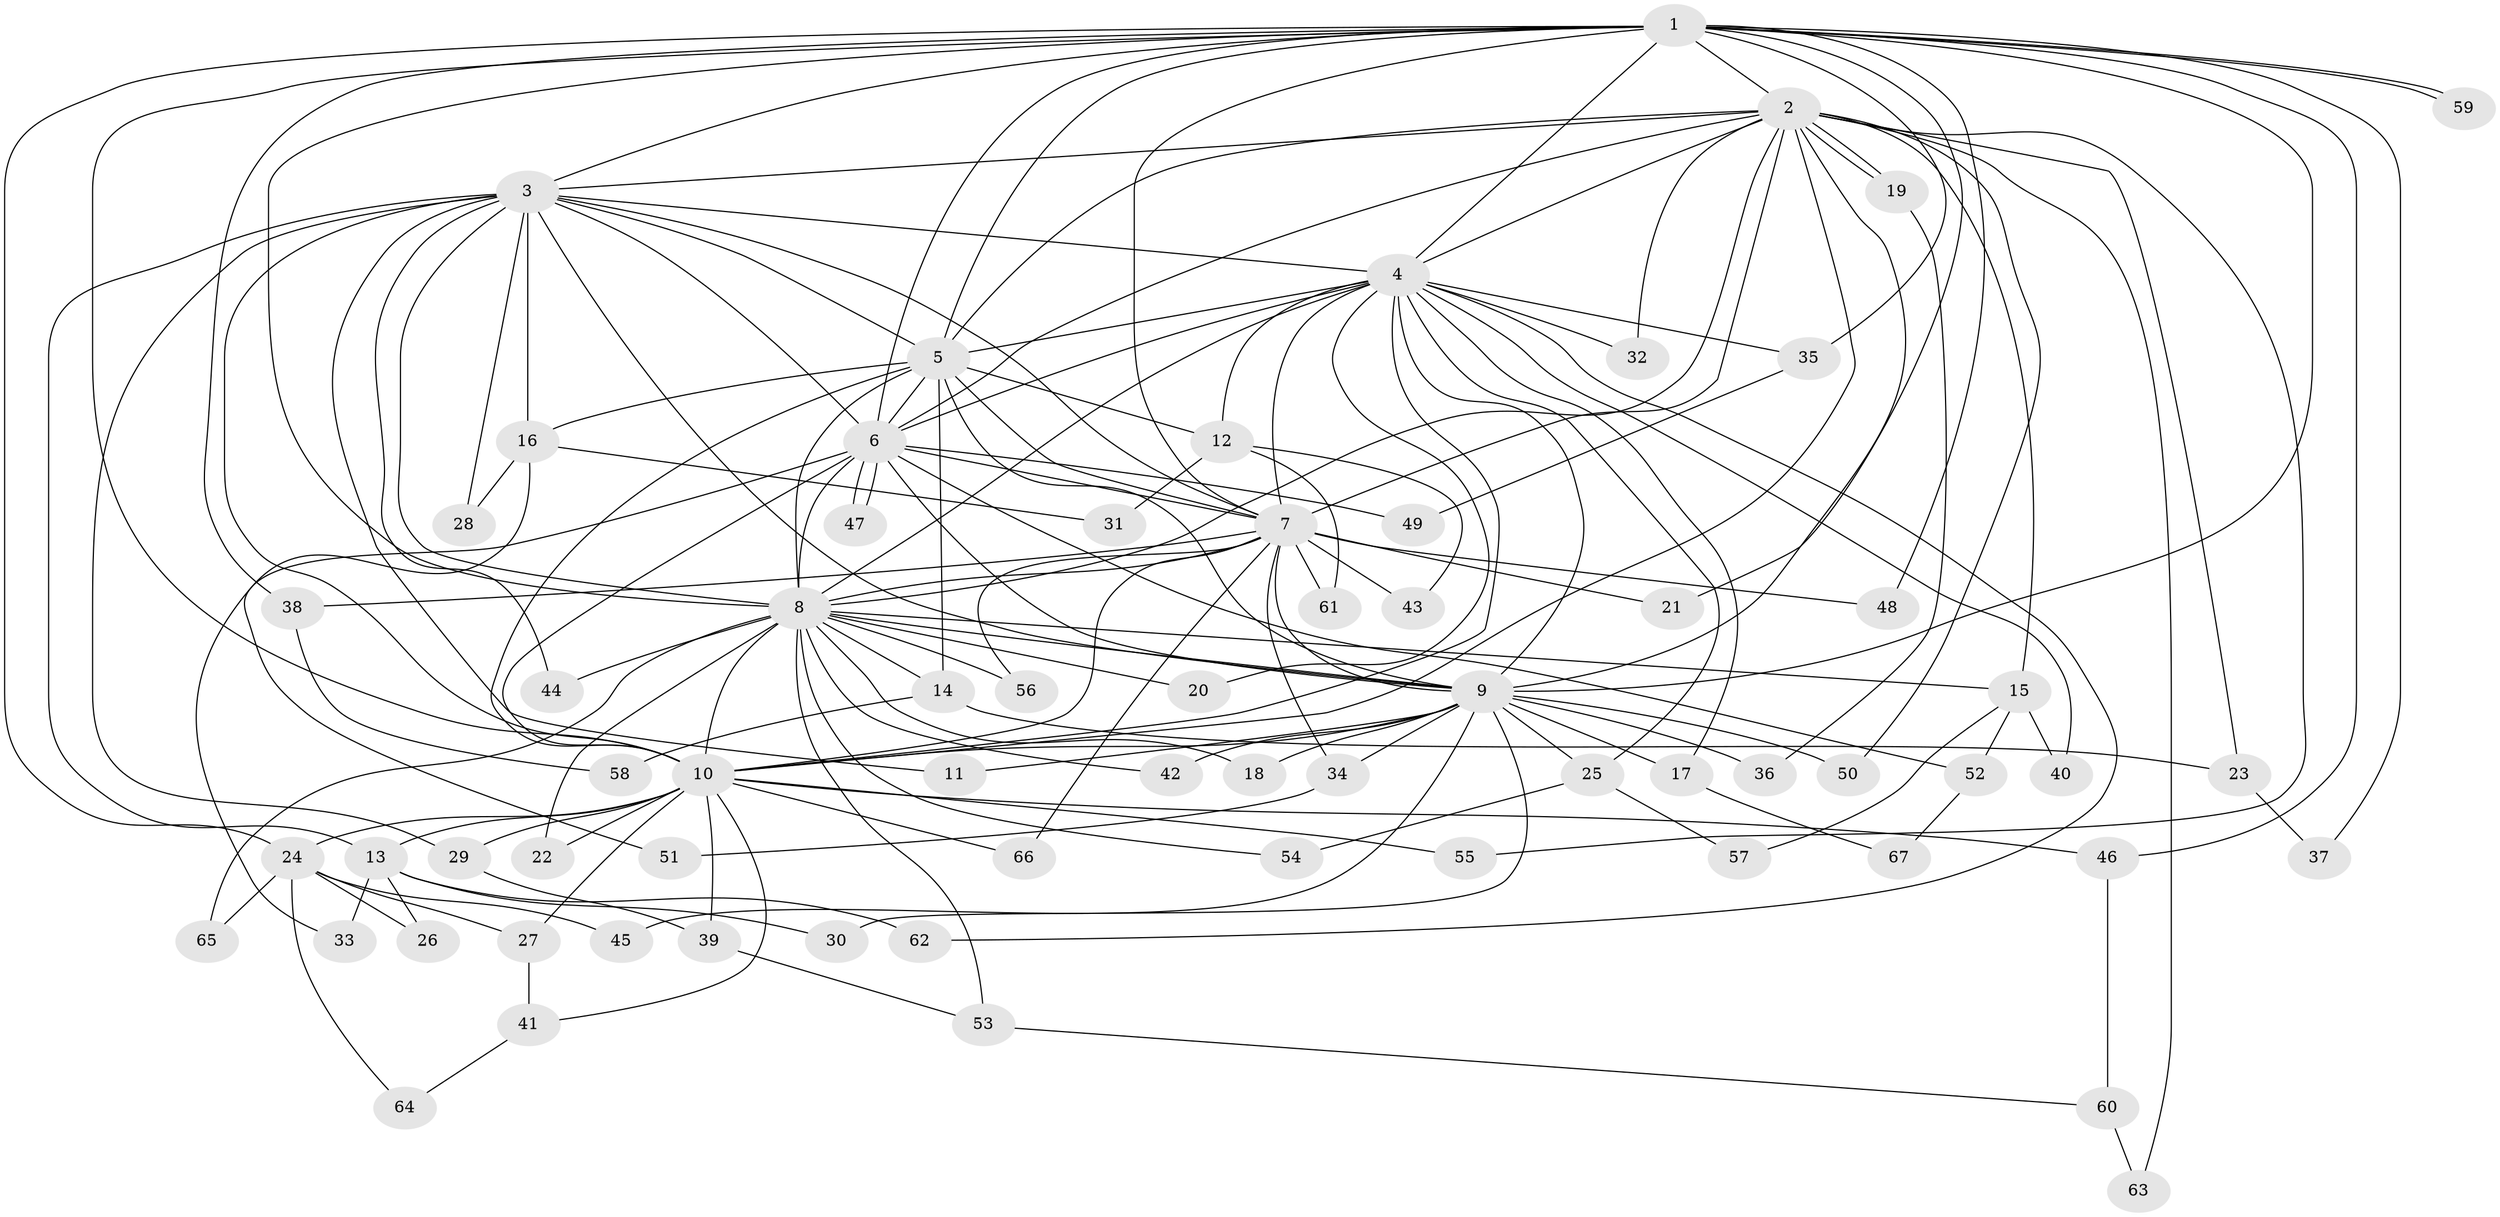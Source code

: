 // coarse degree distribution, {13: 0.04081632653061224, 23: 0.02040816326530612, 22: 0.02040816326530612, 24: 0.02040816326530612, 9: 0.04081632653061224, 2: 0.4489795918367347, 4: 0.10204081632653061, 6: 0.04081632653061224, 5: 0.02040816326530612, 3: 0.1836734693877551, 7: 0.02040816326530612, 1: 0.04081632653061224}
// Generated by graph-tools (version 1.1) at 2025/51/02/27/25 19:51:52]
// undirected, 67 vertices, 159 edges
graph export_dot {
graph [start="1"]
  node [color=gray90,style=filled];
  1;
  2;
  3;
  4;
  5;
  6;
  7;
  8;
  9;
  10;
  11;
  12;
  13;
  14;
  15;
  16;
  17;
  18;
  19;
  20;
  21;
  22;
  23;
  24;
  25;
  26;
  27;
  28;
  29;
  30;
  31;
  32;
  33;
  34;
  35;
  36;
  37;
  38;
  39;
  40;
  41;
  42;
  43;
  44;
  45;
  46;
  47;
  48;
  49;
  50;
  51;
  52;
  53;
  54;
  55;
  56;
  57;
  58;
  59;
  60;
  61;
  62;
  63;
  64;
  65;
  66;
  67;
  1 -- 2;
  1 -- 3;
  1 -- 4;
  1 -- 5;
  1 -- 6;
  1 -- 7;
  1 -- 8;
  1 -- 9;
  1 -- 10;
  1 -- 21;
  1 -- 24;
  1 -- 35;
  1 -- 37;
  1 -- 38;
  1 -- 46;
  1 -- 48;
  1 -- 59;
  1 -- 59;
  2 -- 3;
  2 -- 4;
  2 -- 5;
  2 -- 6;
  2 -- 7;
  2 -- 8;
  2 -- 9;
  2 -- 10;
  2 -- 15;
  2 -- 19;
  2 -- 19;
  2 -- 23;
  2 -- 32;
  2 -- 50;
  2 -- 55;
  2 -- 63;
  3 -- 4;
  3 -- 5;
  3 -- 6;
  3 -- 7;
  3 -- 8;
  3 -- 9;
  3 -- 10;
  3 -- 11;
  3 -- 13;
  3 -- 16;
  3 -- 28;
  3 -- 29;
  3 -- 44;
  4 -- 5;
  4 -- 6;
  4 -- 7;
  4 -- 8;
  4 -- 9;
  4 -- 10;
  4 -- 12;
  4 -- 17;
  4 -- 20;
  4 -- 25;
  4 -- 32;
  4 -- 35;
  4 -- 40;
  4 -- 62;
  5 -- 6;
  5 -- 7;
  5 -- 8;
  5 -- 9;
  5 -- 10;
  5 -- 12;
  5 -- 14;
  5 -- 16;
  6 -- 7;
  6 -- 8;
  6 -- 9;
  6 -- 10;
  6 -- 33;
  6 -- 47;
  6 -- 47;
  6 -- 49;
  6 -- 52;
  7 -- 8;
  7 -- 9;
  7 -- 10;
  7 -- 21;
  7 -- 34;
  7 -- 38;
  7 -- 43;
  7 -- 48;
  7 -- 56;
  7 -- 61;
  7 -- 66;
  8 -- 9;
  8 -- 10;
  8 -- 14;
  8 -- 15;
  8 -- 18;
  8 -- 20;
  8 -- 22;
  8 -- 42;
  8 -- 44;
  8 -- 53;
  8 -- 54;
  8 -- 56;
  8 -- 65;
  9 -- 10;
  9 -- 11;
  9 -- 17;
  9 -- 18;
  9 -- 25;
  9 -- 30;
  9 -- 34;
  9 -- 36;
  9 -- 42;
  9 -- 45;
  9 -- 50;
  10 -- 13;
  10 -- 22;
  10 -- 24;
  10 -- 27;
  10 -- 29;
  10 -- 39;
  10 -- 41;
  10 -- 46;
  10 -- 55;
  10 -- 66;
  12 -- 31;
  12 -- 43;
  12 -- 61;
  13 -- 26;
  13 -- 30;
  13 -- 33;
  13 -- 62;
  14 -- 23;
  14 -- 58;
  15 -- 40;
  15 -- 52;
  15 -- 57;
  16 -- 28;
  16 -- 31;
  16 -- 51;
  17 -- 67;
  19 -- 36;
  23 -- 37;
  24 -- 26;
  24 -- 27;
  24 -- 45;
  24 -- 64;
  24 -- 65;
  25 -- 54;
  25 -- 57;
  27 -- 41;
  29 -- 39;
  34 -- 51;
  35 -- 49;
  38 -- 58;
  39 -- 53;
  41 -- 64;
  46 -- 60;
  52 -- 67;
  53 -- 60;
  60 -- 63;
}
